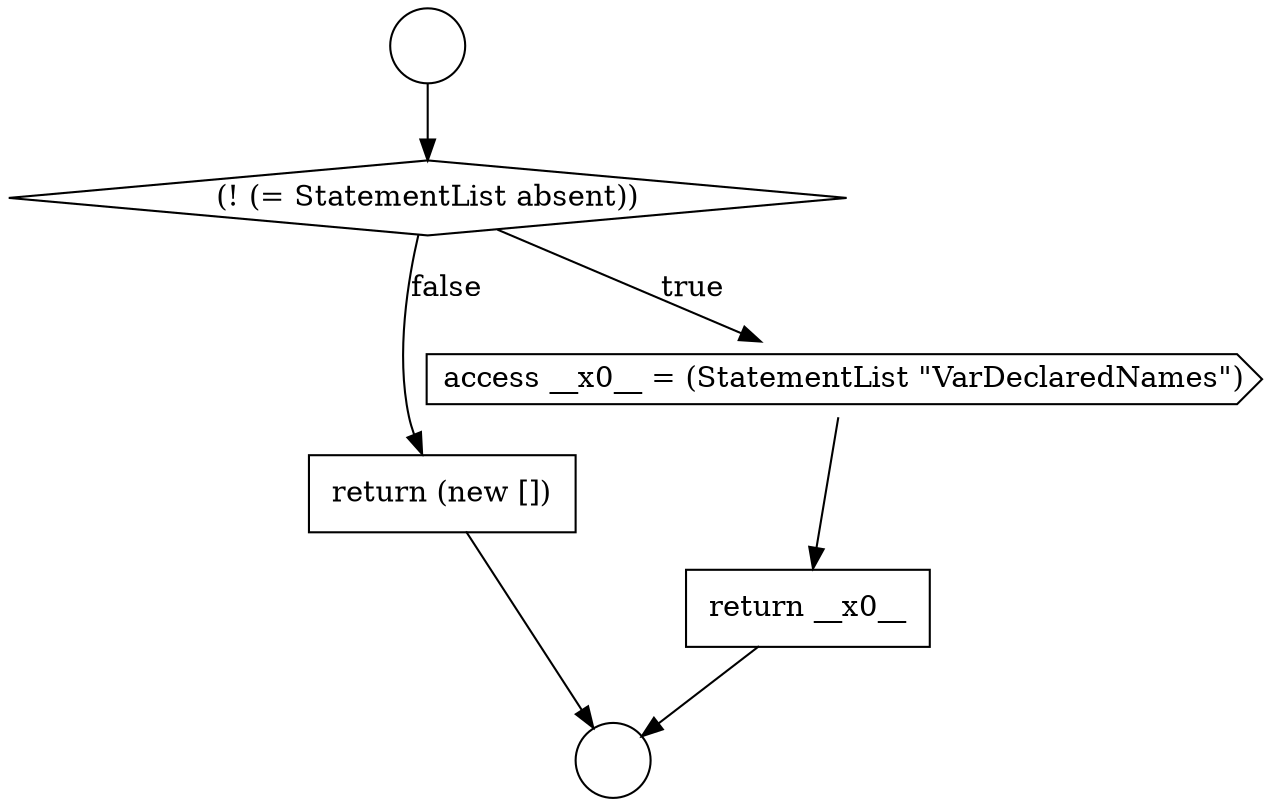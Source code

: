 digraph {
  node7208 [shape=circle label=" " color="black" fillcolor="white" style=filled]
  node7209 [shape=circle label=" " color="black" fillcolor="white" style=filled]
  node7213 [shape=none, margin=0, label=<<font color="black">
    <table border="0" cellborder="1" cellspacing="0" cellpadding="10">
      <tr><td align="left">return (new [])</td></tr>
    </table>
  </font>> color="black" fillcolor="white" style=filled]
  node7212 [shape=none, margin=0, label=<<font color="black">
    <table border="0" cellborder="1" cellspacing="0" cellpadding="10">
      <tr><td align="left">return __x0__</td></tr>
    </table>
  </font>> color="black" fillcolor="white" style=filled]
  node7211 [shape=cds, label=<<font color="black">access __x0__ = (StatementList &quot;VarDeclaredNames&quot;)</font>> color="black" fillcolor="white" style=filled]
  node7210 [shape=diamond, label=<<font color="black">(! (= StatementList absent))</font>> color="black" fillcolor="white" style=filled]
  node7210 -> node7211 [label=<<font color="black">true</font>> color="black"]
  node7210 -> node7213 [label=<<font color="black">false</font>> color="black"]
  node7211 -> node7212 [ color="black"]
  node7213 -> node7209 [ color="black"]
  node7212 -> node7209 [ color="black"]
  node7208 -> node7210 [ color="black"]
}
